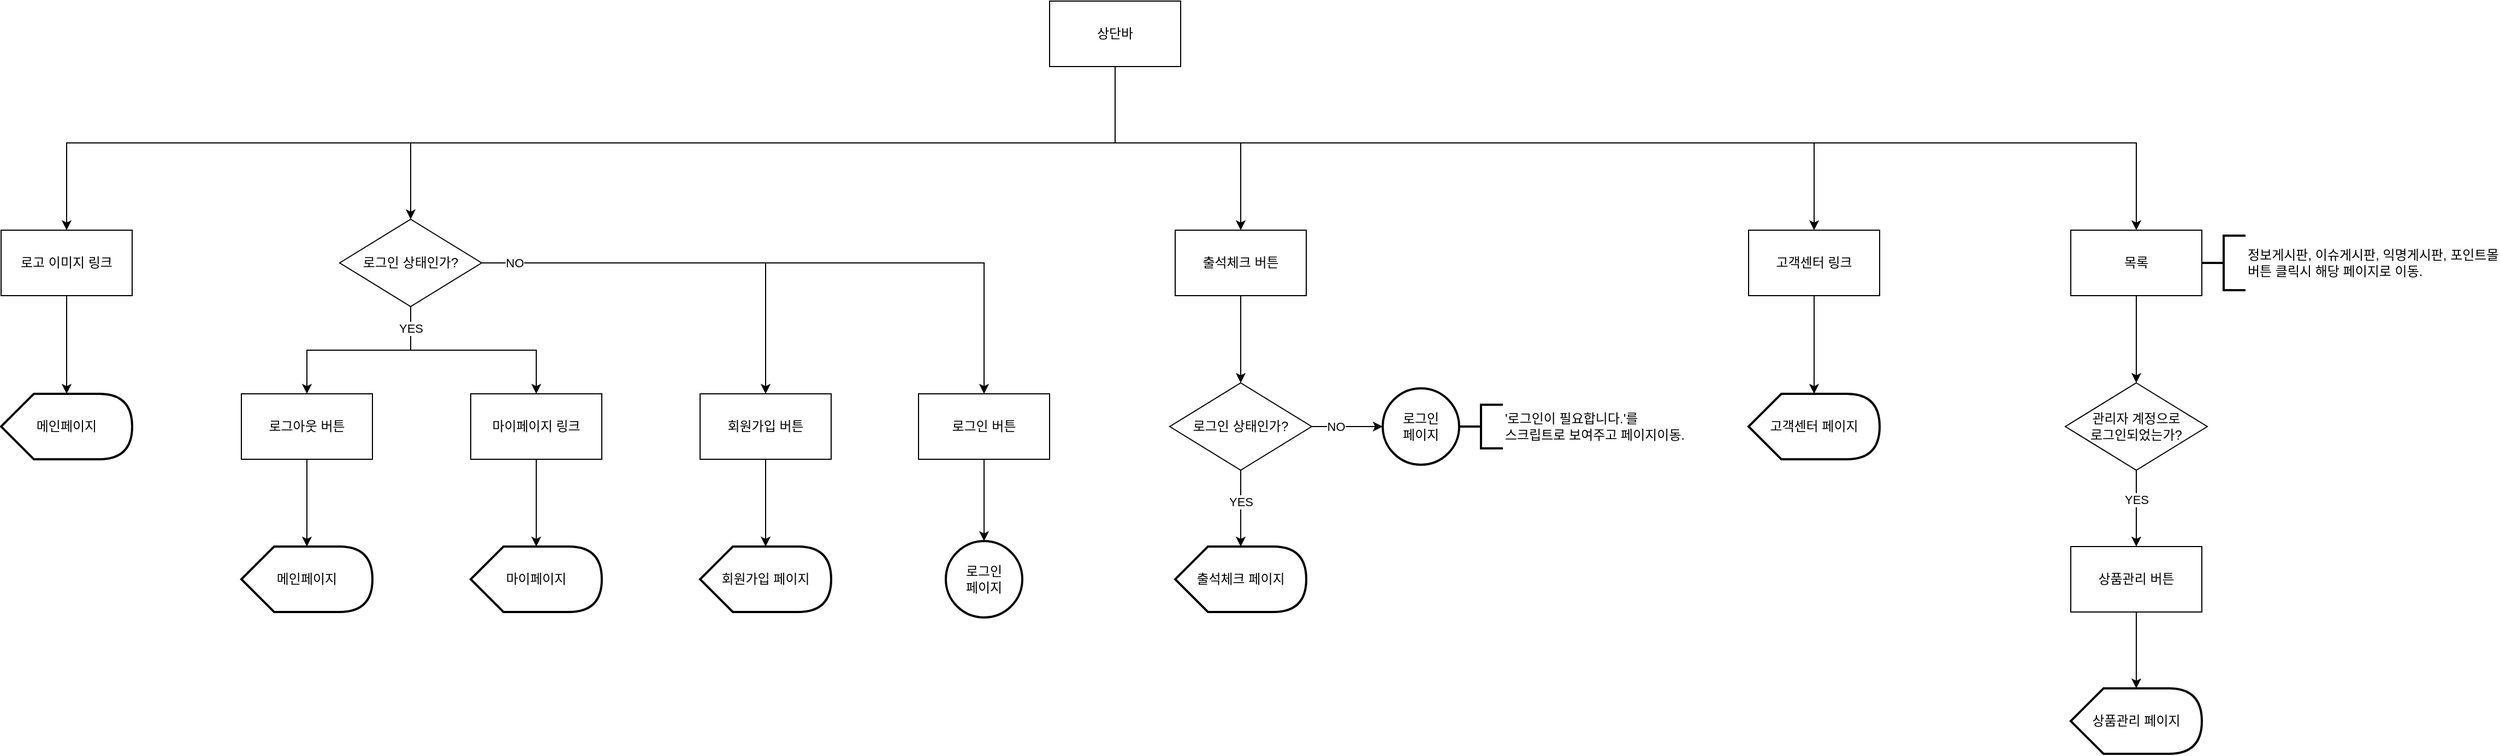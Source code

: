 <mxfile version="15.4.3" type="device"><diagram id="A-H-zMwaClw1q4I0YmID" name="상단바"><mxGraphModel dx="2076" dy="-11" grid="1" gridSize="10" guides="1" tooltips="1" connect="1" arrows="1" fold="1" page="1" pageScale="1" pageWidth="827" pageHeight="1169" math="0" shadow="0"><root><mxCell id="IwfqwlPJM7qY1T19AQs_-0"/><mxCell id="IwfqwlPJM7qY1T19AQs_-1" parent="IwfqwlPJM7qY1T19AQs_-0"/><mxCell id="k9qkmJQMUv1xjuS6eoyM-0" style="edgeStyle=orthogonalEdgeStyle;rounded=0;orthogonalLoop=1;jettySize=auto;html=1;exitX=0.5;exitY=1;exitDx=0;exitDy=0;entryX=0;entryY=0;entryDx=60;entryDy=0;shadow=0;entryPerimeter=0;" parent="IwfqwlPJM7qY1T19AQs_-1" source="k9qkmJQMUv1xjuS6eoyM-1" target="n8aMfealkYd8FAR9FuVP-1" edge="1"><mxGeometry relative="1" as="geometry"><mxPoint x="800" y="1895" as="targetPoint"/></mxGeometry></mxCell><mxCell id="k9qkmJQMUv1xjuS6eoyM-1" value="회원가입 버튼" style="rounded=0;whiteSpace=wrap;html=1;" parent="IwfqwlPJM7qY1T19AQs_-1" vertex="1"><mxGeometry x="740" y="1760" width="120" height="60" as="geometry"/></mxCell><mxCell id="k9qkmJQMUv1xjuS6eoyM-2" style="edgeStyle=orthogonalEdgeStyle;rounded=0;orthogonalLoop=1;jettySize=auto;html=1;exitX=0.5;exitY=1;exitDx=0;exitDy=0;entryX=0.5;entryY=0;entryDx=0;entryDy=0;shadow=0;" parent="IwfqwlPJM7qY1T19AQs_-1" source="k9qkmJQMUv1xjuS6eoyM-3" target="iUgxXQGsN6MBhX3kDoAQ-1" edge="1"><mxGeometry relative="1" as="geometry"><mxPoint x="1000" y="1880" as="targetPoint"/></mxGeometry></mxCell><mxCell id="k9qkmJQMUv1xjuS6eoyM-3" value="로그인 버튼" style="rounded=0;whiteSpace=wrap;html=1;" parent="IwfqwlPJM7qY1T19AQs_-1" vertex="1"><mxGeometry x="940" y="1760" width="120" height="60" as="geometry"/></mxCell><mxCell id="k9qkmJQMUv1xjuS6eoyM-4" style="edgeStyle=orthogonalEdgeStyle;rounded=0;orthogonalLoop=1;jettySize=auto;html=1;exitX=0.5;exitY=1;exitDx=0;exitDy=0;entryX=0.5;entryY=0;entryDx=0;entryDy=0;shadow=0;" parent="IwfqwlPJM7qY1T19AQs_-1" source="k9qkmJQMUv1xjuS6eoyM-5" target="iUgxXQGsN6MBhX3kDoAQ-14" edge="1"><mxGeometry relative="1" as="geometry"><mxPoint x="1235" y="1670" as="sourcePoint"/><mxPoint x="1230" y="1730" as="targetPoint"/></mxGeometry></mxCell><mxCell id="k9qkmJQMUv1xjuS6eoyM-5" value="출석체크 버튼" style="rounded=0;whiteSpace=wrap;html=1;" parent="IwfqwlPJM7qY1T19AQs_-1" vertex="1"><mxGeometry x="1175" y="1610" width="120" height="60" as="geometry"/></mxCell><mxCell id="uJUpqGaLiHniy3iw_qMm-10" style="edgeStyle=orthogonalEdgeStyle;rounded=0;orthogonalLoop=1;jettySize=auto;html=1;exitX=0.5;exitY=1;exitDx=0;exitDy=0;entryX=0.5;entryY=0;entryDx=0;entryDy=0;" edge="1" parent="IwfqwlPJM7qY1T19AQs_-1" source="k9qkmJQMUv1xjuS6eoyM-12" target="bqILGqD8JV8jRmOBBQW--0"><mxGeometry relative="1" as="geometry"><Array as="points"><mxPoint x="1120" y="1530"/><mxPoint x="475" y="1530"/></Array></mxGeometry></mxCell><mxCell id="uJUpqGaLiHniy3iw_qMm-11" style="edgeStyle=orthogonalEdgeStyle;rounded=0;orthogonalLoop=1;jettySize=auto;html=1;exitX=0.5;exitY=1;exitDx=0;exitDy=0;entryX=0.5;entryY=0;entryDx=0;entryDy=0;" edge="1" parent="IwfqwlPJM7qY1T19AQs_-1" source="k9qkmJQMUv1xjuS6eoyM-12" target="k9qkmJQMUv1xjuS6eoyM-5"><mxGeometry relative="1" as="geometry"><Array as="points"><mxPoint x="1120" y="1530"/><mxPoint x="1235" y="1530"/></Array></mxGeometry></mxCell><mxCell id="uJUpqGaLiHniy3iw_qMm-12" style="edgeStyle=orthogonalEdgeStyle;rounded=0;orthogonalLoop=1;jettySize=auto;html=1;exitX=0.5;exitY=1;exitDx=0;exitDy=0;entryX=0.5;entryY=0;entryDx=0;entryDy=0;" edge="1" parent="IwfqwlPJM7qY1T19AQs_-1" source="k9qkmJQMUv1xjuS6eoyM-12" target="iUgxXQGsN6MBhX3kDoAQ-5"><mxGeometry relative="1" as="geometry"><Array as="points"><mxPoint x="1120" y="1530"/><mxPoint x="1760" y="1530"/></Array></mxGeometry></mxCell><mxCell id="uJUpqGaLiHniy3iw_qMm-13" style="edgeStyle=orthogonalEdgeStyle;rounded=0;orthogonalLoop=1;jettySize=auto;html=1;exitX=0.5;exitY=1;exitDx=0;exitDy=0;entryX=0.5;entryY=0;entryDx=0;entryDy=0;" edge="1" parent="IwfqwlPJM7qY1T19AQs_-1" source="k9qkmJQMUv1xjuS6eoyM-12" target="_OaaKBQpMwnz04YG3x4f-0"><mxGeometry relative="1" as="geometry"><Array as="points"><mxPoint x="1120" y="1530"/><mxPoint x="2055" y="1530"/></Array></mxGeometry></mxCell><mxCell id="uJUpqGaLiHniy3iw_qMm-14" style="edgeStyle=orthogonalEdgeStyle;rounded=0;orthogonalLoop=1;jettySize=auto;html=1;exitX=0.5;exitY=1;exitDx=0;exitDy=0;entryX=0.5;entryY=0;entryDx=0;entryDy=0;" edge="1" parent="IwfqwlPJM7qY1T19AQs_-1" source="k9qkmJQMUv1xjuS6eoyM-12" target="uJUpqGaLiHniy3iw_qMm-1"><mxGeometry relative="1" as="geometry"><Array as="points"><mxPoint x="1120" y="1530"/><mxPoint x="160" y="1530"/></Array></mxGeometry></mxCell><mxCell id="k9qkmJQMUv1xjuS6eoyM-12" value="상단바" style="rounded=0;whiteSpace=wrap;html=1;" parent="IwfqwlPJM7qY1T19AQs_-1" vertex="1"><mxGeometry x="1060" y="1400" width="120" height="60" as="geometry"/></mxCell><mxCell id="06jPlmjIaq5DrMMq1Ptb-0" style="edgeStyle=orthogonalEdgeStyle;rounded=0;orthogonalLoop=1;jettySize=auto;html=1;exitX=1;exitY=0.5;exitDx=0;exitDy=0;entryX=0.5;entryY=0;entryDx=0;entryDy=0;shadow=0;" parent="IwfqwlPJM7qY1T19AQs_-1" source="bqILGqD8JV8jRmOBBQW--0" target="k9qkmJQMUv1xjuS6eoyM-1" edge="1"><mxGeometry relative="1" as="geometry"/></mxCell><mxCell id="06jPlmjIaq5DrMMq1Ptb-1" value="NO" style="edgeStyle=orthogonalEdgeStyle;rounded=0;orthogonalLoop=1;jettySize=auto;html=1;exitX=1;exitY=0.5;exitDx=0;exitDy=0;entryX=0.5;entryY=0;entryDx=0;entryDy=0;shadow=0;" parent="IwfqwlPJM7qY1T19AQs_-1" source="bqILGqD8JV8jRmOBBQW--0" target="k9qkmJQMUv1xjuS6eoyM-3" edge="1"><mxGeometry x="-0.897" relative="1" as="geometry"><mxPoint as="offset"/></mxGeometry></mxCell><mxCell id="iUgxXQGsN6MBhX3kDoAQ-3" value="" style="edgeStyle=orthogonalEdgeStyle;rounded=0;orthogonalLoop=1;jettySize=auto;html=1;shadow=0;exitX=0.5;exitY=1;exitDx=0;exitDy=0;" parent="IwfqwlPJM7qY1T19AQs_-1" source="bqILGqD8JV8jRmOBBQW--0" target="iUgxXQGsN6MBhX3kDoAQ-2" edge="1"><mxGeometry relative="1" as="geometry"><mxPoint x="475" y="1710" as="sourcePoint"/></mxGeometry></mxCell><mxCell id="iUgxXQGsN6MBhX3kDoAQ-9" value="YES" style="edgeStyle=orthogonalEdgeStyle;rounded=0;orthogonalLoop=1;jettySize=auto;html=1;exitX=0.5;exitY=1;exitDx=0;exitDy=0;entryX=0.5;entryY=0;entryDx=0;entryDy=0;shadow=0;" parent="IwfqwlPJM7qY1T19AQs_-1" source="bqILGqD8JV8jRmOBBQW--0" target="iUgxXQGsN6MBhX3kDoAQ-8" edge="1"><mxGeometry x="-0.795" relative="1" as="geometry"><mxPoint x="475" y="1710" as="sourcePoint"/><mxPoint as="offset"/></mxGeometry></mxCell><mxCell id="bqILGqD8JV8jRmOBBQW--0" value="로그인 상태인가?" style="rhombus;whiteSpace=wrap;html=1;" parent="IwfqwlPJM7qY1T19AQs_-1" vertex="1"><mxGeometry x="410" y="1600" width="130" height="80" as="geometry"/></mxCell><mxCell id="iUgxXQGsN6MBhX3kDoAQ-1" value="로그인&lt;br&gt;페이지" style="ellipse;whiteSpace=wrap;html=1;aspect=fixed;rounded=0;shadow=0;strokeWidth=2;" parent="IwfqwlPJM7qY1T19AQs_-1" vertex="1"><mxGeometry x="965" y="1895" width="70" height="70" as="geometry"/></mxCell><mxCell id="iUgxXQGsN6MBhX3kDoAQ-13" style="edgeStyle=orthogonalEdgeStyle;rounded=0;orthogonalLoop=1;jettySize=auto;html=1;exitX=0.5;exitY=1;exitDx=0;exitDy=0;entryX=0;entryY=0;entryDx=60;entryDy=0;entryPerimeter=0;shadow=0;" parent="IwfqwlPJM7qY1T19AQs_-1" source="iUgxXQGsN6MBhX3kDoAQ-2" target="iUgxXQGsN6MBhX3kDoAQ-12" edge="1"><mxGeometry relative="1" as="geometry"/></mxCell><mxCell id="iUgxXQGsN6MBhX3kDoAQ-2" value="로그아웃 버튼" style="whiteSpace=wrap;html=1;" parent="IwfqwlPJM7qY1T19AQs_-1" vertex="1"><mxGeometry x="320" y="1760" width="120" height="60" as="geometry"/></mxCell><mxCell id="iUgxXQGsN6MBhX3kDoAQ-4" style="edgeStyle=orthogonalEdgeStyle;rounded=0;orthogonalLoop=1;jettySize=auto;html=1;exitX=0.5;exitY=1;exitDx=0;exitDy=0;entryX=0;entryY=0;entryDx=60;entryDy=0;entryPerimeter=0;shadow=0;" parent="IwfqwlPJM7qY1T19AQs_-1" source="iUgxXQGsN6MBhX3kDoAQ-5" target="iUgxXQGsN6MBhX3kDoAQ-6" edge="1"><mxGeometry relative="1" as="geometry"><mxPoint x="1760" y="1730" as="targetPoint"/></mxGeometry></mxCell><mxCell id="iUgxXQGsN6MBhX3kDoAQ-5" value="고객센터 링크" style="rounded=0;whiteSpace=wrap;html=1;" parent="IwfqwlPJM7qY1T19AQs_-1" vertex="1"><mxGeometry x="1700" y="1610" width="120" height="60" as="geometry"/></mxCell><mxCell id="iUgxXQGsN6MBhX3kDoAQ-6" value="고객센터 페이지" style="shape=display;whiteSpace=wrap;html=1;rounded=0;strokeWidth=2;" parent="IwfqwlPJM7qY1T19AQs_-1" vertex="1"><mxGeometry x="1700" y="1760" width="120" height="60" as="geometry"/></mxCell><mxCell id="iUgxXQGsN6MBhX3kDoAQ-11" style="edgeStyle=orthogonalEdgeStyle;rounded=0;orthogonalLoop=1;jettySize=auto;html=1;exitX=0.5;exitY=1;exitDx=0;exitDy=0;entryX=0;entryY=0;entryDx=60;entryDy=0;shadow=0;entryPerimeter=0;" parent="IwfqwlPJM7qY1T19AQs_-1" source="iUgxXQGsN6MBhX3kDoAQ-8" target="n8aMfealkYd8FAR9FuVP-2" edge="1"><mxGeometry relative="1" as="geometry"><mxPoint x="590" y="1895" as="targetPoint"/></mxGeometry></mxCell><mxCell id="iUgxXQGsN6MBhX3kDoAQ-8" value="마이페이지 링크" style="whiteSpace=wrap;html=1;" parent="IwfqwlPJM7qY1T19AQs_-1" vertex="1"><mxGeometry x="530" y="1760" width="120" height="60" as="geometry"/></mxCell><mxCell id="iUgxXQGsN6MBhX3kDoAQ-12" value="메인페이지" style="shape=display;whiteSpace=wrap;html=1;rounded=0;strokeWidth=2;" parent="IwfqwlPJM7qY1T19AQs_-1" vertex="1"><mxGeometry x="320" y="1900" width="120" height="60" as="geometry"/></mxCell><mxCell id="iUgxXQGsN6MBhX3kDoAQ-16" value="NO" style="edgeStyle=orthogonalEdgeStyle;rounded=0;orthogonalLoop=1;jettySize=auto;html=1;exitX=1;exitY=0.5;exitDx=0;exitDy=0;entryX=0;entryY=0.5;entryDx=0;entryDy=0;shadow=0;" parent="IwfqwlPJM7qY1T19AQs_-1" source="iUgxXQGsN6MBhX3kDoAQ-14" target="iUgxXQGsN6MBhX3kDoAQ-17" edge="1"><mxGeometry x="-0.333" relative="1" as="geometry"><mxPoint x="1355.5" y="1790" as="targetPoint"/><mxPoint as="offset"/></mxGeometry></mxCell><mxCell id="-rYL_y8OkzLoCggbonK5-1" value="YES" style="edgeStyle=orthogonalEdgeStyle;rounded=0;orthogonalLoop=1;jettySize=auto;html=1;exitX=0.5;exitY=1;exitDx=0;exitDy=0;entryX=0;entryY=0;entryDx=60;entryDy=0;shadow=0;entryPerimeter=0;" parent="IwfqwlPJM7qY1T19AQs_-1" source="iUgxXQGsN6MBhX3kDoAQ-14" target="n8aMfealkYd8FAR9FuVP-0" edge="1"><mxGeometry x="-0.184" relative="1" as="geometry"><mxPoint x="1235" y="1895" as="targetPoint"/><Array as="points"><mxPoint x="1235" y="1850"/><mxPoint x="1235" y="1850"/></Array><mxPoint as="offset"/></mxGeometry></mxCell><mxCell id="iUgxXQGsN6MBhX3kDoAQ-14" value="로그인 상태인가?" style="rhombus;whiteSpace=wrap;html=1;" parent="IwfqwlPJM7qY1T19AQs_-1" vertex="1"><mxGeometry x="1170" y="1750" width="130" height="80" as="geometry"/></mxCell><mxCell id="iUgxXQGsN6MBhX3kDoAQ-17" value="로그인&lt;br&gt;페이지" style="ellipse;whiteSpace=wrap;html=1;aspect=fixed;rounded=0;shadow=0;strokeWidth=2;" parent="IwfqwlPJM7qY1T19AQs_-1" vertex="1"><mxGeometry x="1365" y="1755" width="70" height="70" as="geometry"/></mxCell><mxCell id="_uECjxaOrLL26OBGKeQE-9" style="edgeStyle=orthogonalEdgeStyle;rounded=0;orthogonalLoop=1;jettySize=auto;html=1;exitX=0.5;exitY=1;exitDx=0;exitDy=0;entryX=0.5;entryY=0;entryDx=0;entryDy=0;shadow=0;" parent="IwfqwlPJM7qY1T19AQs_-1" source="_OaaKBQpMwnz04YG3x4f-0" target="_uECjxaOrLL26OBGKeQE-2" edge="1"><mxGeometry relative="1" as="geometry"/></mxCell><mxCell id="_OaaKBQpMwnz04YG3x4f-0" value="목록" style="rounded=0;whiteSpace=wrap;html=1;" parent="IwfqwlPJM7qY1T19AQs_-1" vertex="1"><mxGeometry x="1995" y="1610" width="120" height="60" as="geometry"/></mxCell><mxCell id="_uECjxaOrLL26OBGKeQE-5" value="YES" style="edgeStyle=orthogonalEdgeStyle;rounded=0;orthogonalLoop=1;jettySize=auto;html=1;shadow=0;" parent="IwfqwlPJM7qY1T19AQs_-1" source="_uECjxaOrLL26OBGKeQE-2" target="_uECjxaOrLL26OBGKeQE-4" edge="1"><mxGeometry x="-0.25" relative="1" as="geometry"><mxPoint as="offset"/></mxGeometry></mxCell><mxCell id="_uECjxaOrLL26OBGKeQE-2" value="관리자 계정으로&lt;br&gt;로그인되었는가?" style="rhombus;whiteSpace=wrap;html=1;" parent="IwfqwlPJM7qY1T19AQs_-1" vertex="1"><mxGeometry x="1990" y="1750" width="130" height="80" as="geometry"/></mxCell><mxCell id="_uECjxaOrLL26OBGKeQE-13" style="edgeStyle=orthogonalEdgeStyle;rounded=0;orthogonalLoop=1;jettySize=auto;html=1;exitX=0.5;exitY=1;exitDx=0;exitDy=0;entryX=0;entryY=0;entryDx=60;entryDy=0;entryPerimeter=0;shadow=0;" parent="IwfqwlPJM7qY1T19AQs_-1" source="_uECjxaOrLL26OBGKeQE-4" target="_uECjxaOrLL26OBGKeQE-11" edge="1"><mxGeometry relative="1" as="geometry"/></mxCell><mxCell id="_uECjxaOrLL26OBGKeQE-4" value="상품관리 버튼" style="whiteSpace=wrap;html=1;" parent="IwfqwlPJM7qY1T19AQs_-1" vertex="1"><mxGeometry x="1995" y="1900" width="120" height="60" as="geometry"/></mxCell><mxCell id="_uECjxaOrLL26OBGKeQE-11" value="상품관리 페이지" style="shape=display;whiteSpace=wrap;html=1;rounded=0;strokeWidth=2;" parent="IwfqwlPJM7qY1T19AQs_-1" vertex="1"><mxGeometry x="1995" y="2030" width="120" height="60" as="geometry"/></mxCell><mxCell id="n8aMfealkYd8FAR9FuVP-0" value="출석체크 페이지" style="shape=display;whiteSpace=wrap;html=1;rounded=0;strokeWidth=2;" parent="IwfqwlPJM7qY1T19AQs_-1" vertex="1"><mxGeometry x="1175" y="1900" width="120" height="60" as="geometry"/></mxCell><mxCell id="n8aMfealkYd8FAR9FuVP-1" value="회원가입 페이지" style="shape=display;whiteSpace=wrap;html=1;rounded=0;strokeWidth=2;" parent="IwfqwlPJM7qY1T19AQs_-1" vertex="1"><mxGeometry x="740" y="1900" width="120" height="60" as="geometry"/></mxCell><mxCell id="n8aMfealkYd8FAR9FuVP-2" value="마이페이지" style="shape=display;whiteSpace=wrap;html=1;rounded=0;strokeWidth=2;" parent="IwfqwlPJM7qY1T19AQs_-1" vertex="1"><mxGeometry x="530" y="1900" width="120" height="60" as="geometry"/></mxCell><mxCell id="lWVP6cYeLgtO9eZiGNwn-0" value="'로그인이 필요합니다.'를 &lt;br&gt;스크립트로 보여주고 페이지이동." style="strokeWidth=2;html=1;shape=mxgraph.flowchart.annotation_2;align=left;labelPosition=right;pointerEvents=1;" parent="IwfqwlPJM7qY1T19AQs_-1" vertex="1"><mxGeometry x="1435" y="1770" width="40" height="40" as="geometry"/></mxCell><mxCell id="uJUpqGaLiHniy3iw_qMm-0" value="정보게시판, 이슈게시판, 익명게시판, 포인트몰&lt;br&gt;버튼 클릭시 해당 페이지로 이동." style="strokeWidth=2;html=1;shape=mxgraph.flowchart.annotation_2;align=left;labelPosition=right;pointerEvents=1;rounded=0;shadow=0;" vertex="1" parent="IwfqwlPJM7qY1T19AQs_-1"><mxGeometry x="2115" y="1615" width="40" height="50" as="geometry"/></mxCell><mxCell id="uJUpqGaLiHniy3iw_qMm-4" style="edgeStyle=orthogonalEdgeStyle;rounded=0;orthogonalLoop=1;jettySize=auto;html=1;exitX=0.5;exitY=1;exitDx=0;exitDy=0;entryX=0;entryY=0;entryDx=60.0;entryDy=0;entryPerimeter=0;" edge="1" parent="IwfqwlPJM7qY1T19AQs_-1" source="uJUpqGaLiHniy3iw_qMm-1" target="uJUpqGaLiHniy3iw_qMm-3"><mxGeometry relative="1" as="geometry"/></mxCell><mxCell id="uJUpqGaLiHniy3iw_qMm-1" value="로고 이미지 링크" style="whiteSpace=wrap;html=1;" vertex="1" parent="IwfqwlPJM7qY1T19AQs_-1"><mxGeometry x="100" y="1610" width="120" height="60" as="geometry"/></mxCell><mxCell id="uJUpqGaLiHniy3iw_qMm-3" value="메인페이지" style="shape=display;whiteSpace=wrap;html=1;rounded=0;strokeWidth=2;" vertex="1" parent="IwfqwlPJM7qY1T19AQs_-1"><mxGeometry x="100" y="1760" width="120" height="60" as="geometry"/></mxCell></root></mxGraphModel></diagram></mxfile>